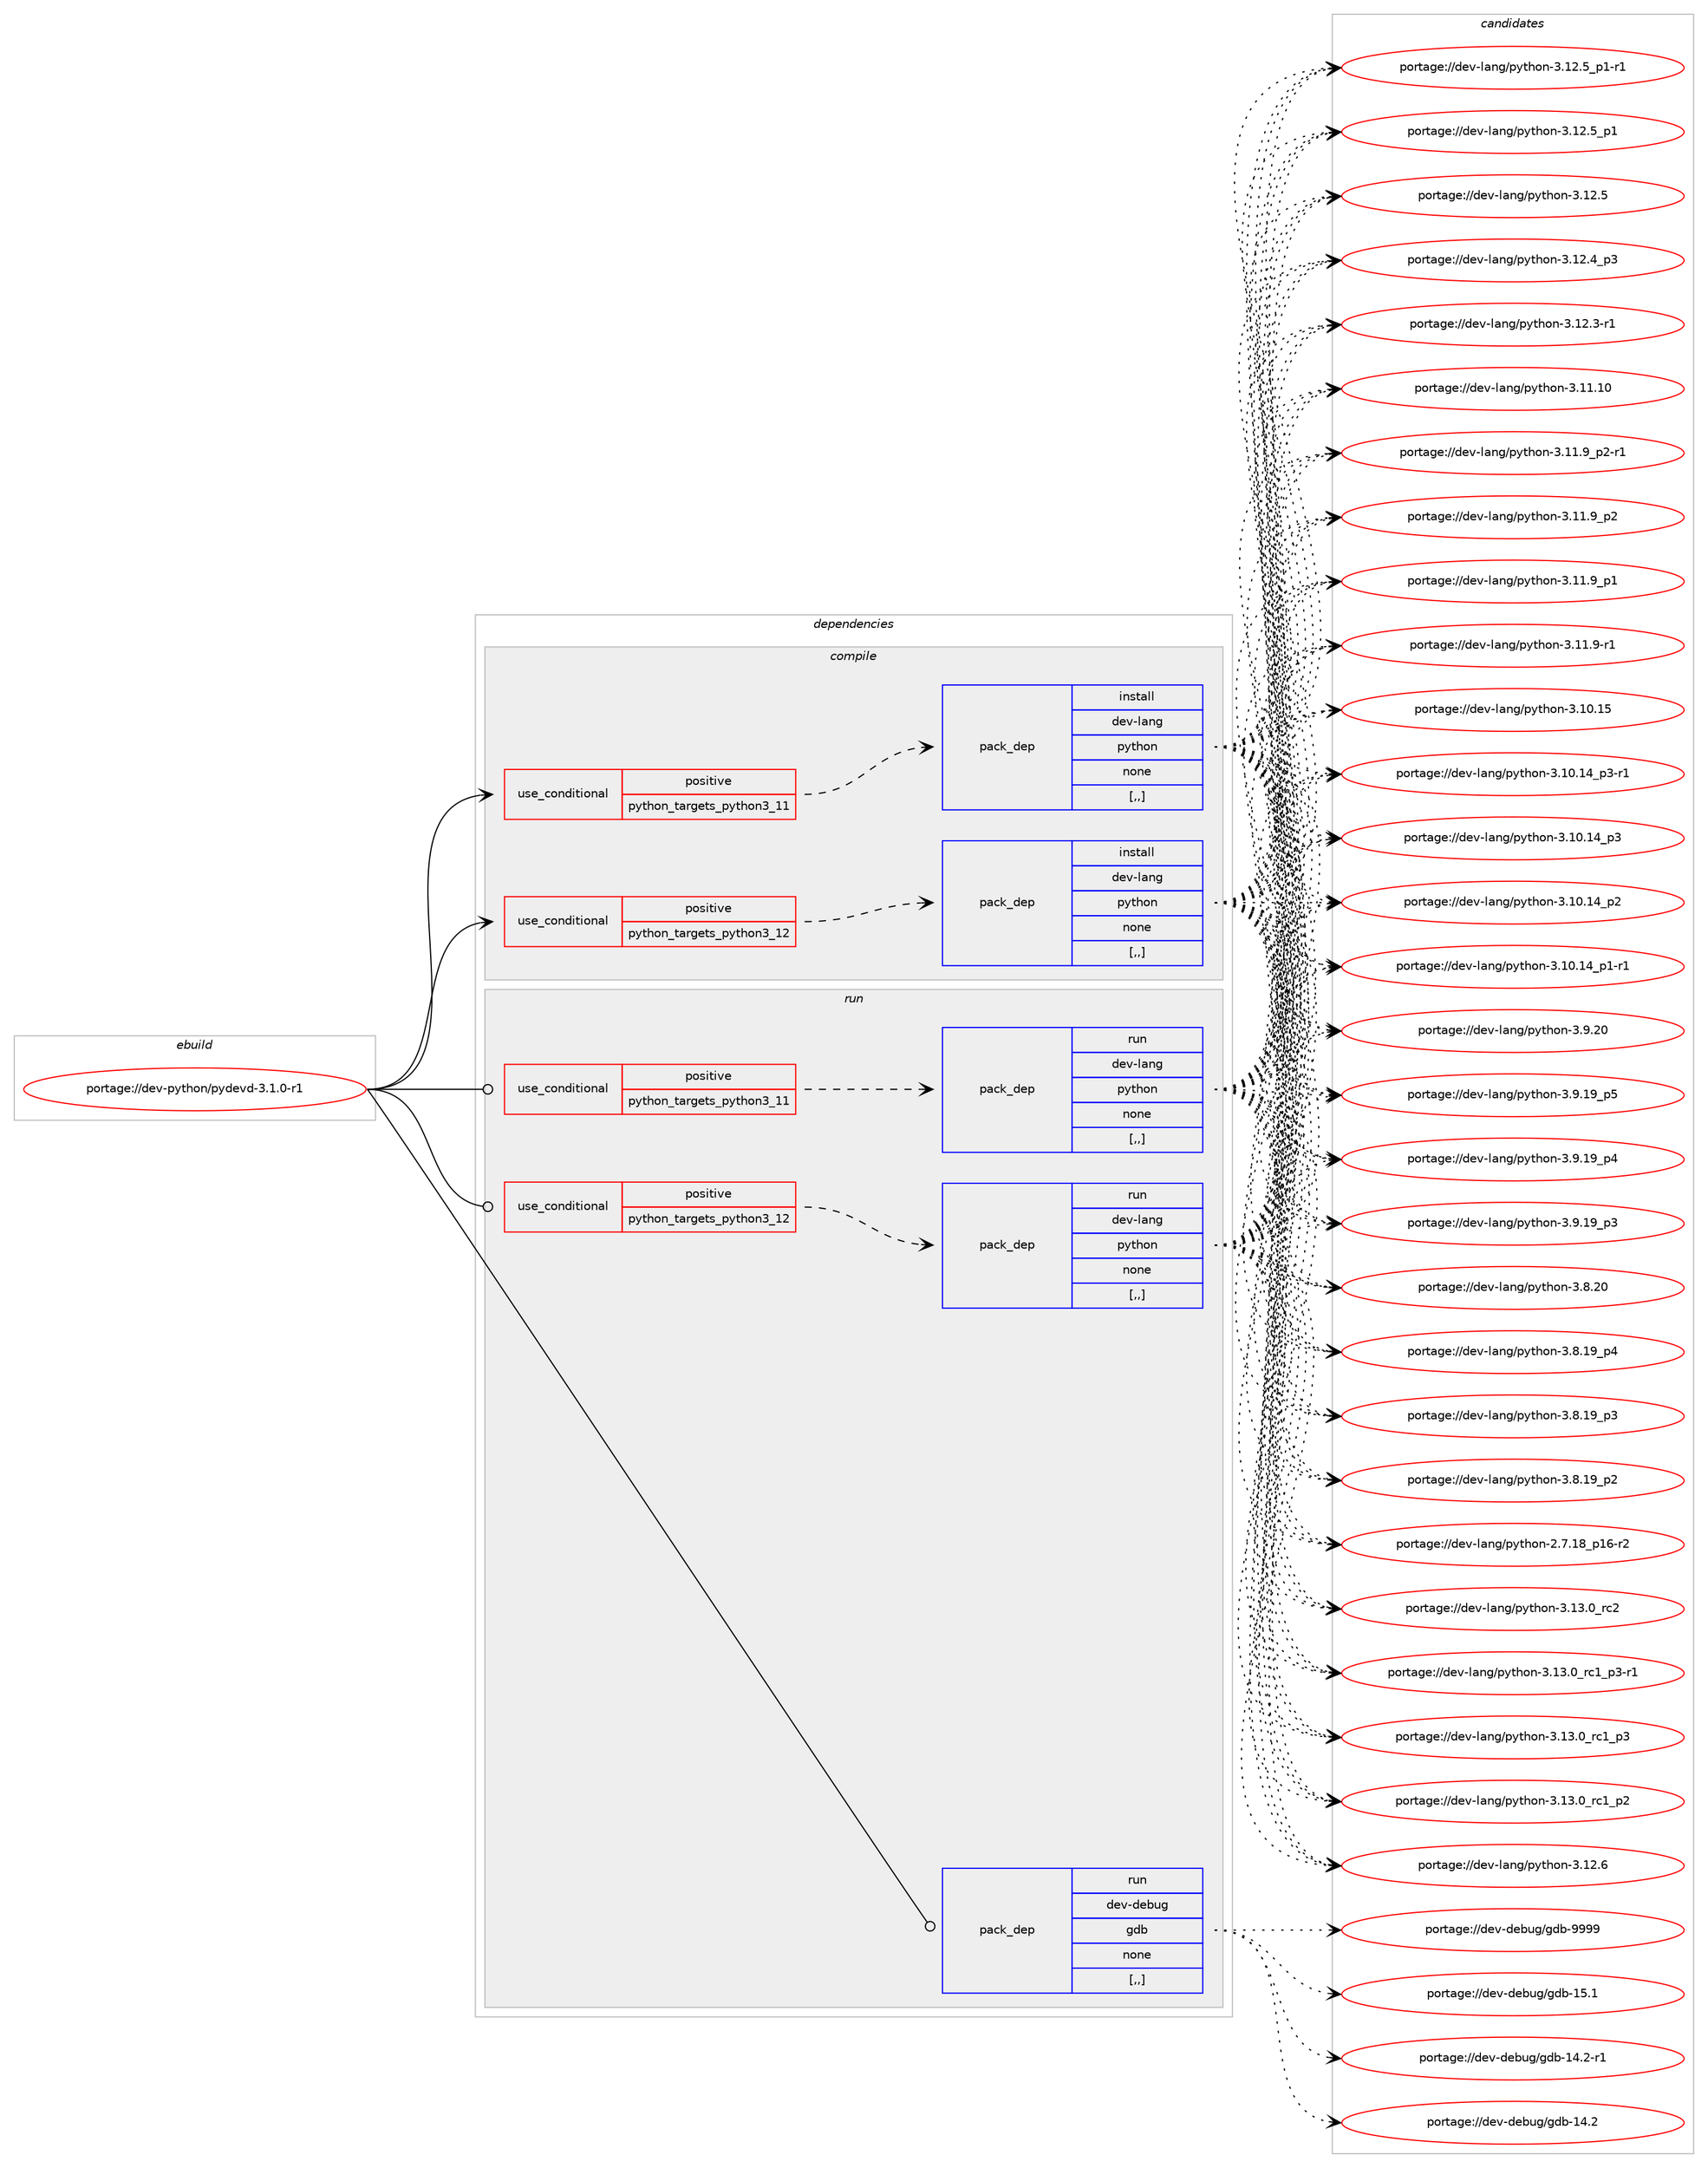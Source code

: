 digraph prolog {

# *************
# Graph options
# *************

newrank=true;
concentrate=true;
compound=true;
graph [rankdir=LR,fontname=Helvetica,fontsize=10,ranksep=1.5];#, ranksep=2.5, nodesep=0.2];
edge  [arrowhead=vee];
node  [fontname=Helvetica,fontsize=10];

# **********
# The ebuild
# **********

subgraph cluster_leftcol {
color=gray;
label=<<i>ebuild</i>>;
id [label="portage://dev-python/pydevd-3.1.0-r1", color=red, width=4, href="../dev-python/pydevd-3.1.0-r1.svg"];
}

# ****************
# The dependencies
# ****************

subgraph cluster_midcol {
color=gray;
label=<<i>dependencies</i>>;
subgraph cluster_compile {
fillcolor="#eeeeee";
style=filled;
label=<<i>compile</i>>;
subgraph cond167347 {
dependency651239 [label=<<TABLE BORDER="0" CELLBORDER="1" CELLSPACING="0" CELLPADDING="4"><TR><TD ROWSPAN="3" CELLPADDING="10">use_conditional</TD></TR><TR><TD>positive</TD></TR><TR><TD>python_targets_python3_11</TD></TR></TABLE>>, shape=none, color=red];
subgraph pack479071 {
dependency651240 [label=<<TABLE BORDER="0" CELLBORDER="1" CELLSPACING="0" CELLPADDING="4" WIDTH="220"><TR><TD ROWSPAN="6" CELLPADDING="30">pack_dep</TD></TR><TR><TD WIDTH="110">install</TD></TR><TR><TD>dev-lang</TD></TR><TR><TD>python</TD></TR><TR><TD>none</TD></TR><TR><TD>[,,]</TD></TR></TABLE>>, shape=none, color=blue];
}
dependency651239:e -> dependency651240:w [weight=20,style="dashed",arrowhead="vee"];
}
id:e -> dependency651239:w [weight=20,style="solid",arrowhead="vee"];
subgraph cond167348 {
dependency651241 [label=<<TABLE BORDER="0" CELLBORDER="1" CELLSPACING="0" CELLPADDING="4"><TR><TD ROWSPAN="3" CELLPADDING="10">use_conditional</TD></TR><TR><TD>positive</TD></TR><TR><TD>python_targets_python3_12</TD></TR></TABLE>>, shape=none, color=red];
subgraph pack479072 {
dependency651242 [label=<<TABLE BORDER="0" CELLBORDER="1" CELLSPACING="0" CELLPADDING="4" WIDTH="220"><TR><TD ROWSPAN="6" CELLPADDING="30">pack_dep</TD></TR><TR><TD WIDTH="110">install</TD></TR><TR><TD>dev-lang</TD></TR><TR><TD>python</TD></TR><TR><TD>none</TD></TR><TR><TD>[,,]</TD></TR></TABLE>>, shape=none, color=blue];
}
dependency651241:e -> dependency651242:w [weight=20,style="dashed",arrowhead="vee"];
}
id:e -> dependency651241:w [weight=20,style="solid",arrowhead="vee"];
}
subgraph cluster_compileandrun {
fillcolor="#eeeeee";
style=filled;
label=<<i>compile and run</i>>;
}
subgraph cluster_run {
fillcolor="#eeeeee";
style=filled;
label=<<i>run</i>>;
subgraph cond167349 {
dependency651243 [label=<<TABLE BORDER="0" CELLBORDER="1" CELLSPACING="0" CELLPADDING="4"><TR><TD ROWSPAN="3" CELLPADDING="10">use_conditional</TD></TR><TR><TD>positive</TD></TR><TR><TD>python_targets_python3_11</TD></TR></TABLE>>, shape=none, color=red];
subgraph pack479073 {
dependency651244 [label=<<TABLE BORDER="0" CELLBORDER="1" CELLSPACING="0" CELLPADDING="4" WIDTH="220"><TR><TD ROWSPAN="6" CELLPADDING="30">pack_dep</TD></TR><TR><TD WIDTH="110">run</TD></TR><TR><TD>dev-lang</TD></TR><TR><TD>python</TD></TR><TR><TD>none</TD></TR><TR><TD>[,,]</TD></TR></TABLE>>, shape=none, color=blue];
}
dependency651243:e -> dependency651244:w [weight=20,style="dashed",arrowhead="vee"];
}
id:e -> dependency651243:w [weight=20,style="solid",arrowhead="odot"];
subgraph cond167350 {
dependency651245 [label=<<TABLE BORDER="0" CELLBORDER="1" CELLSPACING="0" CELLPADDING="4"><TR><TD ROWSPAN="3" CELLPADDING="10">use_conditional</TD></TR><TR><TD>positive</TD></TR><TR><TD>python_targets_python3_12</TD></TR></TABLE>>, shape=none, color=red];
subgraph pack479074 {
dependency651246 [label=<<TABLE BORDER="0" CELLBORDER="1" CELLSPACING="0" CELLPADDING="4" WIDTH="220"><TR><TD ROWSPAN="6" CELLPADDING="30">pack_dep</TD></TR><TR><TD WIDTH="110">run</TD></TR><TR><TD>dev-lang</TD></TR><TR><TD>python</TD></TR><TR><TD>none</TD></TR><TR><TD>[,,]</TD></TR></TABLE>>, shape=none, color=blue];
}
dependency651245:e -> dependency651246:w [weight=20,style="dashed",arrowhead="vee"];
}
id:e -> dependency651245:w [weight=20,style="solid",arrowhead="odot"];
subgraph pack479075 {
dependency651247 [label=<<TABLE BORDER="0" CELLBORDER="1" CELLSPACING="0" CELLPADDING="4" WIDTH="220"><TR><TD ROWSPAN="6" CELLPADDING="30">pack_dep</TD></TR><TR><TD WIDTH="110">run</TD></TR><TR><TD>dev-debug</TD></TR><TR><TD>gdb</TD></TR><TR><TD>none</TD></TR><TR><TD>[,,]</TD></TR></TABLE>>, shape=none, color=blue];
}
id:e -> dependency651247:w [weight=20,style="solid",arrowhead="odot"];
}
}

# **************
# The candidates
# **************

subgraph cluster_choices {
rank=same;
color=gray;
label=<<i>candidates</i>>;

subgraph choice479071 {
color=black;
nodesep=1;
choice10010111845108971101034711212111610411111045514649514648951149950 [label="portage://dev-lang/python-3.13.0_rc2", color=red, width=4,href="../dev-lang/python-3.13.0_rc2.svg"];
choice1001011184510897110103471121211161041111104551464951464895114994995112514511449 [label="portage://dev-lang/python-3.13.0_rc1_p3-r1", color=red, width=4,href="../dev-lang/python-3.13.0_rc1_p3-r1.svg"];
choice100101118451089711010347112121116104111110455146495146489511499499511251 [label="portage://dev-lang/python-3.13.0_rc1_p3", color=red, width=4,href="../dev-lang/python-3.13.0_rc1_p3.svg"];
choice100101118451089711010347112121116104111110455146495146489511499499511250 [label="portage://dev-lang/python-3.13.0_rc1_p2", color=red, width=4,href="../dev-lang/python-3.13.0_rc1_p2.svg"];
choice10010111845108971101034711212111610411111045514649504654 [label="portage://dev-lang/python-3.12.6", color=red, width=4,href="../dev-lang/python-3.12.6.svg"];
choice1001011184510897110103471121211161041111104551464950465395112494511449 [label="portage://dev-lang/python-3.12.5_p1-r1", color=red, width=4,href="../dev-lang/python-3.12.5_p1-r1.svg"];
choice100101118451089711010347112121116104111110455146495046539511249 [label="portage://dev-lang/python-3.12.5_p1", color=red, width=4,href="../dev-lang/python-3.12.5_p1.svg"];
choice10010111845108971101034711212111610411111045514649504653 [label="portage://dev-lang/python-3.12.5", color=red, width=4,href="../dev-lang/python-3.12.5.svg"];
choice100101118451089711010347112121116104111110455146495046529511251 [label="portage://dev-lang/python-3.12.4_p3", color=red, width=4,href="../dev-lang/python-3.12.4_p3.svg"];
choice100101118451089711010347112121116104111110455146495046514511449 [label="portage://dev-lang/python-3.12.3-r1", color=red, width=4,href="../dev-lang/python-3.12.3-r1.svg"];
choice1001011184510897110103471121211161041111104551464949464948 [label="portage://dev-lang/python-3.11.10", color=red, width=4,href="../dev-lang/python-3.11.10.svg"];
choice1001011184510897110103471121211161041111104551464949465795112504511449 [label="portage://dev-lang/python-3.11.9_p2-r1", color=red, width=4,href="../dev-lang/python-3.11.9_p2-r1.svg"];
choice100101118451089711010347112121116104111110455146494946579511250 [label="portage://dev-lang/python-3.11.9_p2", color=red, width=4,href="../dev-lang/python-3.11.9_p2.svg"];
choice100101118451089711010347112121116104111110455146494946579511249 [label="portage://dev-lang/python-3.11.9_p1", color=red, width=4,href="../dev-lang/python-3.11.9_p1.svg"];
choice100101118451089711010347112121116104111110455146494946574511449 [label="portage://dev-lang/python-3.11.9-r1", color=red, width=4,href="../dev-lang/python-3.11.9-r1.svg"];
choice1001011184510897110103471121211161041111104551464948464953 [label="portage://dev-lang/python-3.10.15", color=red, width=4,href="../dev-lang/python-3.10.15.svg"];
choice100101118451089711010347112121116104111110455146494846495295112514511449 [label="portage://dev-lang/python-3.10.14_p3-r1", color=red, width=4,href="../dev-lang/python-3.10.14_p3-r1.svg"];
choice10010111845108971101034711212111610411111045514649484649529511251 [label="portage://dev-lang/python-3.10.14_p3", color=red, width=4,href="../dev-lang/python-3.10.14_p3.svg"];
choice10010111845108971101034711212111610411111045514649484649529511250 [label="portage://dev-lang/python-3.10.14_p2", color=red, width=4,href="../dev-lang/python-3.10.14_p2.svg"];
choice100101118451089711010347112121116104111110455146494846495295112494511449 [label="portage://dev-lang/python-3.10.14_p1-r1", color=red, width=4,href="../dev-lang/python-3.10.14_p1-r1.svg"];
choice10010111845108971101034711212111610411111045514657465048 [label="portage://dev-lang/python-3.9.20", color=red, width=4,href="../dev-lang/python-3.9.20.svg"];
choice100101118451089711010347112121116104111110455146574649579511253 [label="portage://dev-lang/python-3.9.19_p5", color=red, width=4,href="../dev-lang/python-3.9.19_p5.svg"];
choice100101118451089711010347112121116104111110455146574649579511252 [label="portage://dev-lang/python-3.9.19_p4", color=red, width=4,href="../dev-lang/python-3.9.19_p4.svg"];
choice100101118451089711010347112121116104111110455146574649579511251 [label="portage://dev-lang/python-3.9.19_p3", color=red, width=4,href="../dev-lang/python-3.9.19_p3.svg"];
choice10010111845108971101034711212111610411111045514656465048 [label="portage://dev-lang/python-3.8.20", color=red, width=4,href="../dev-lang/python-3.8.20.svg"];
choice100101118451089711010347112121116104111110455146564649579511252 [label="portage://dev-lang/python-3.8.19_p4", color=red, width=4,href="../dev-lang/python-3.8.19_p4.svg"];
choice100101118451089711010347112121116104111110455146564649579511251 [label="portage://dev-lang/python-3.8.19_p3", color=red, width=4,href="../dev-lang/python-3.8.19_p3.svg"];
choice100101118451089711010347112121116104111110455146564649579511250 [label="portage://dev-lang/python-3.8.19_p2", color=red, width=4,href="../dev-lang/python-3.8.19_p2.svg"];
choice100101118451089711010347112121116104111110455046554649569511249544511450 [label="portage://dev-lang/python-2.7.18_p16-r2", color=red, width=4,href="../dev-lang/python-2.7.18_p16-r2.svg"];
dependency651240:e -> choice10010111845108971101034711212111610411111045514649514648951149950:w [style=dotted,weight="100"];
dependency651240:e -> choice1001011184510897110103471121211161041111104551464951464895114994995112514511449:w [style=dotted,weight="100"];
dependency651240:e -> choice100101118451089711010347112121116104111110455146495146489511499499511251:w [style=dotted,weight="100"];
dependency651240:e -> choice100101118451089711010347112121116104111110455146495146489511499499511250:w [style=dotted,weight="100"];
dependency651240:e -> choice10010111845108971101034711212111610411111045514649504654:w [style=dotted,weight="100"];
dependency651240:e -> choice1001011184510897110103471121211161041111104551464950465395112494511449:w [style=dotted,weight="100"];
dependency651240:e -> choice100101118451089711010347112121116104111110455146495046539511249:w [style=dotted,weight="100"];
dependency651240:e -> choice10010111845108971101034711212111610411111045514649504653:w [style=dotted,weight="100"];
dependency651240:e -> choice100101118451089711010347112121116104111110455146495046529511251:w [style=dotted,weight="100"];
dependency651240:e -> choice100101118451089711010347112121116104111110455146495046514511449:w [style=dotted,weight="100"];
dependency651240:e -> choice1001011184510897110103471121211161041111104551464949464948:w [style=dotted,weight="100"];
dependency651240:e -> choice1001011184510897110103471121211161041111104551464949465795112504511449:w [style=dotted,weight="100"];
dependency651240:e -> choice100101118451089711010347112121116104111110455146494946579511250:w [style=dotted,weight="100"];
dependency651240:e -> choice100101118451089711010347112121116104111110455146494946579511249:w [style=dotted,weight="100"];
dependency651240:e -> choice100101118451089711010347112121116104111110455146494946574511449:w [style=dotted,weight="100"];
dependency651240:e -> choice1001011184510897110103471121211161041111104551464948464953:w [style=dotted,weight="100"];
dependency651240:e -> choice100101118451089711010347112121116104111110455146494846495295112514511449:w [style=dotted,weight="100"];
dependency651240:e -> choice10010111845108971101034711212111610411111045514649484649529511251:w [style=dotted,weight="100"];
dependency651240:e -> choice10010111845108971101034711212111610411111045514649484649529511250:w [style=dotted,weight="100"];
dependency651240:e -> choice100101118451089711010347112121116104111110455146494846495295112494511449:w [style=dotted,weight="100"];
dependency651240:e -> choice10010111845108971101034711212111610411111045514657465048:w [style=dotted,weight="100"];
dependency651240:e -> choice100101118451089711010347112121116104111110455146574649579511253:w [style=dotted,weight="100"];
dependency651240:e -> choice100101118451089711010347112121116104111110455146574649579511252:w [style=dotted,weight="100"];
dependency651240:e -> choice100101118451089711010347112121116104111110455146574649579511251:w [style=dotted,weight="100"];
dependency651240:e -> choice10010111845108971101034711212111610411111045514656465048:w [style=dotted,weight="100"];
dependency651240:e -> choice100101118451089711010347112121116104111110455146564649579511252:w [style=dotted,weight="100"];
dependency651240:e -> choice100101118451089711010347112121116104111110455146564649579511251:w [style=dotted,weight="100"];
dependency651240:e -> choice100101118451089711010347112121116104111110455146564649579511250:w [style=dotted,weight="100"];
dependency651240:e -> choice100101118451089711010347112121116104111110455046554649569511249544511450:w [style=dotted,weight="100"];
}
subgraph choice479072 {
color=black;
nodesep=1;
choice10010111845108971101034711212111610411111045514649514648951149950 [label="portage://dev-lang/python-3.13.0_rc2", color=red, width=4,href="../dev-lang/python-3.13.0_rc2.svg"];
choice1001011184510897110103471121211161041111104551464951464895114994995112514511449 [label="portage://dev-lang/python-3.13.0_rc1_p3-r1", color=red, width=4,href="../dev-lang/python-3.13.0_rc1_p3-r1.svg"];
choice100101118451089711010347112121116104111110455146495146489511499499511251 [label="portage://dev-lang/python-3.13.0_rc1_p3", color=red, width=4,href="../dev-lang/python-3.13.0_rc1_p3.svg"];
choice100101118451089711010347112121116104111110455146495146489511499499511250 [label="portage://dev-lang/python-3.13.0_rc1_p2", color=red, width=4,href="../dev-lang/python-3.13.0_rc1_p2.svg"];
choice10010111845108971101034711212111610411111045514649504654 [label="portage://dev-lang/python-3.12.6", color=red, width=4,href="../dev-lang/python-3.12.6.svg"];
choice1001011184510897110103471121211161041111104551464950465395112494511449 [label="portage://dev-lang/python-3.12.5_p1-r1", color=red, width=4,href="../dev-lang/python-3.12.5_p1-r1.svg"];
choice100101118451089711010347112121116104111110455146495046539511249 [label="portage://dev-lang/python-3.12.5_p1", color=red, width=4,href="../dev-lang/python-3.12.5_p1.svg"];
choice10010111845108971101034711212111610411111045514649504653 [label="portage://dev-lang/python-3.12.5", color=red, width=4,href="../dev-lang/python-3.12.5.svg"];
choice100101118451089711010347112121116104111110455146495046529511251 [label="portage://dev-lang/python-3.12.4_p3", color=red, width=4,href="../dev-lang/python-3.12.4_p3.svg"];
choice100101118451089711010347112121116104111110455146495046514511449 [label="portage://dev-lang/python-3.12.3-r1", color=red, width=4,href="../dev-lang/python-3.12.3-r1.svg"];
choice1001011184510897110103471121211161041111104551464949464948 [label="portage://dev-lang/python-3.11.10", color=red, width=4,href="../dev-lang/python-3.11.10.svg"];
choice1001011184510897110103471121211161041111104551464949465795112504511449 [label="portage://dev-lang/python-3.11.9_p2-r1", color=red, width=4,href="../dev-lang/python-3.11.9_p2-r1.svg"];
choice100101118451089711010347112121116104111110455146494946579511250 [label="portage://dev-lang/python-3.11.9_p2", color=red, width=4,href="../dev-lang/python-3.11.9_p2.svg"];
choice100101118451089711010347112121116104111110455146494946579511249 [label="portage://dev-lang/python-3.11.9_p1", color=red, width=4,href="../dev-lang/python-3.11.9_p1.svg"];
choice100101118451089711010347112121116104111110455146494946574511449 [label="portage://dev-lang/python-3.11.9-r1", color=red, width=4,href="../dev-lang/python-3.11.9-r1.svg"];
choice1001011184510897110103471121211161041111104551464948464953 [label="portage://dev-lang/python-3.10.15", color=red, width=4,href="../dev-lang/python-3.10.15.svg"];
choice100101118451089711010347112121116104111110455146494846495295112514511449 [label="portage://dev-lang/python-3.10.14_p3-r1", color=red, width=4,href="../dev-lang/python-3.10.14_p3-r1.svg"];
choice10010111845108971101034711212111610411111045514649484649529511251 [label="portage://dev-lang/python-3.10.14_p3", color=red, width=4,href="../dev-lang/python-3.10.14_p3.svg"];
choice10010111845108971101034711212111610411111045514649484649529511250 [label="portage://dev-lang/python-3.10.14_p2", color=red, width=4,href="../dev-lang/python-3.10.14_p2.svg"];
choice100101118451089711010347112121116104111110455146494846495295112494511449 [label="portage://dev-lang/python-3.10.14_p1-r1", color=red, width=4,href="../dev-lang/python-3.10.14_p1-r1.svg"];
choice10010111845108971101034711212111610411111045514657465048 [label="portage://dev-lang/python-3.9.20", color=red, width=4,href="../dev-lang/python-3.9.20.svg"];
choice100101118451089711010347112121116104111110455146574649579511253 [label="portage://dev-lang/python-3.9.19_p5", color=red, width=4,href="../dev-lang/python-3.9.19_p5.svg"];
choice100101118451089711010347112121116104111110455146574649579511252 [label="portage://dev-lang/python-3.9.19_p4", color=red, width=4,href="../dev-lang/python-3.9.19_p4.svg"];
choice100101118451089711010347112121116104111110455146574649579511251 [label="portage://dev-lang/python-3.9.19_p3", color=red, width=4,href="../dev-lang/python-3.9.19_p3.svg"];
choice10010111845108971101034711212111610411111045514656465048 [label="portage://dev-lang/python-3.8.20", color=red, width=4,href="../dev-lang/python-3.8.20.svg"];
choice100101118451089711010347112121116104111110455146564649579511252 [label="portage://dev-lang/python-3.8.19_p4", color=red, width=4,href="../dev-lang/python-3.8.19_p4.svg"];
choice100101118451089711010347112121116104111110455146564649579511251 [label="portage://dev-lang/python-3.8.19_p3", color=red, width=4,href="../dev-lang/python-3.8.19_p3.svg"];
choice100101118451089711010347112121116104111110455146564649579511250 [label="portage://dev-lang/python-3.8.19_p2", color=red, width=4,href="../dev-lang/python-3.8.19_p2.svg"];
choice100101118451089711010347112121116104111110455046554649569511249544511450 [label="portage://dev-lang/python-2.7.18_p16-r2", color=red, width=4,href="../dev-lang/python-2.7.18_p16-r2.svg"];
dependency651242:e -> choice10010111845108971101034711212111610411111045514649514648951149950:w [style=dotted,weight="100"];
dependency651242:e -> choice1001011184510897110103471121211161041111104551464951464895114994995112514511449:w [style=dotted,weight="100"];
dependency651242:e -> choice100101118451089711010347112121116104111110455146495146489511499499511251:w [style=dotted,weight="100"];
dependency651242:e -> choice100101118451089711010347112121116104111110455146495146489511499499511250:w [style=dotted,weight="100"];
dependency651242:e -> choice10010111845108971101034711212111610411111045514649504654:w [style=dotted,weight="100"];
dependency651242:e -> choice1001011184510897110103471121211161041111104551464950465395112494511449:w [style=dotted,weight="100"];
dependency651242:e -> choice100101118451089711010347112121116104111110455146495046539511249:w [style=dotted,weight="100"];
dependency651242:e -> choice10010111845108971101034711212111610411111045514649504653:w [style=dotted,weight="100"];
dependency651242:e -> choice100101118451089711010347112121116104111110455146495046529511251:w [style=dotted,weight="100"];
dependency651242:e -> choice100101118451089711010347112121116104111110455146495046514511449:w [style=dotted,weight="100"];
dependency651242:e -> choice1001011184510897110103471121211161041111104551464949464948:w [style=dotted,weight="100"];
dependency651242:e -> choice1001011184510897110103471121211161041111104551464949465795112504511449:w [style=dotted,weight="100"];
dependency651242:e -> choice100101118451089711010347112121116104111110455146494946579511250:w [style=dotted,weight="100"];
dependency651242:e -> choice100101118451089711010347112121116104111110455146494946579511249:w [style=dotted,weight="100"];
dependency651242:e -> choice100101118451089711010347112121116104111110455146494946574511449:w [style=dotted,weight="100"];
dependency651242:e -> choice1001011184510897110103471121211161041111104551464948464953:w [style=dotted,weight="100"];
dependency651242:e -> choice100101118451089711010347112121116104111110455146494846495295112514511449:w [style=dotted,weight="100"];
dependency651242:e -> choice10010111845108971101034711212111610411111045514649484649529511251:w [style=dotted,weight="100"];
dependency651242:e -> choice10010111845108971101034711212111610411111045514649484649529511250:w [style=dotted,weight="100"];
dependency651242:e -> choice100101118451089711010347112121116104111110455146494846495295112494511449:w [style=dotted,weight="100"];
dependency651242:e -> choice10010111845108971101034711212111610411111045514657465048:w [style=dotted,weight="100"];
dependency651242:e -> choice100101118451089711010347112121116104111110455146574649579511253:w [style=dotted,weight="100"];
dependency651242:e -> choice100101118451089711010347112121116104111110455146574649579511252:w [style=dotted,weight="100"];
dependency651242:e -> choice100101118451089711010347112121116104111110455146574649579511251:w [style=dotted,weight="100"];
dependency651242:e -> choice10010111845108971101034711212111610411111045514656465048:w [style=dotted,weight="100"];
dependency651242:e -> choice100101118451089711010347112121116104111110455146564649579511252:w [style=dotted,weight="100"];
dependency651242:e -> choice100101118451089711010347112121116104111110455146564649579511251:w [style=dotted,weight="100"];
dependency651242:e -> choice100101118451089711010347112121116104111110455146564649579511250:w [style=dotted,weight="100"];
dependency651242:e -> choice100101118451089711010347112121116104111110455046554649569511249544511450:w [style=dotted,weight="100"];
}
subgraph choice479073 {
color=black;
nodesep=1;
choice10010111845108971101034711212111610411111045514649514648951149950 [label="portage://dev-lang/python-3.13.0_rc2", color=red, width=4,href="../dev-lang/python-3.13.0_rc2.svg"];
choice1001011184510897110103471121211161041111104551464951464895114994995112514511449 [label="portage://dev-lang/python-3.13.0_rc1_p3-r1", color=red, width=4,href="../dev-lang/python-3.13.0_rc1_p3-r1.svg"];
choice100101118451089711010347112121116104111110455146495146489511499499511251 [label="portage://dev-lang/python-3.13.0_rc1_p3", color=red, width=4,href="../dev-lang/python-3.13.0_rc1_p3.svg"];
choice100101118451089711010347112121116104111110455146495146489511499499511250 [label="portage://dev-lang/python-3.13.0_rc1_p2", color=red, width=4,href="../dev-lang/python-3.13.0_rc1_p2.svg"];
choice10010111845108971101034711212111610411111045514649504654 [label="portage://dev-lang/python-3.12.6", color=red, width=4,href="../dev-lang/python-3.12.6.svg"];
choice1001011184510897110103471121211161041111104551464950465395112494511449 [label="portage://dev-lang/python-3.12.5_p1-r1", color=red, width=4,href="../dev-lang/python-3.12.5_p1-r1.svg"];
choice100101118451089711010347112121116104111110455146495046539511249 [label="portage://dev-lang/python-3.12.5_p1", color=red, width=4,href="../dev-lang/python-3.12.5_p1.svg"];
choice10010111845108971101034711212111610411111045514649504653 [label="portage://dev-lang/python-3.12.5", color=red, width=4,href="../dev-lang/python-3.12.5.svg"];
choice100101118451089711010347112121116104111110455146495046529511251 [label="portage://dev-lang/python-3.12.4_p3", color=red, width=4,href="../dev-lang/python-3.12.4_p3.svg"];
choice100101118451089711010347112121116104111110455146495046514511449 [label="portage://dev-lang/python-3.12.3-r1", color=red, width=4,href="../dev-lang/python-3.12.3-r1.svg"];
choice1001011184510897110103471121211161041111104551464949464948 [label="portage://dev-lang/python-3.11.10", color=red, width=4,href="../dev-lang/python-3.11.10.svg"];
choice1001011184510897110103471121211161041111104551464949465795112504511449 [label="portage://dev-lang/python-3.11.9_p2-r1", color=red, width=4,href="../dev-lang/python-3.11.9_p2-r1.svg"];
choice100101118451089711010347112121116104111110455146494946579511250 [label="portage://dev-lang/python-3.11.9_p2", color=red, width=4,href="../dev-lang/python-3.11.9_p2.svg"];
choice100101118451089711010347112121116104111110455146494946579511249 [label="portage://dev-lang/python-3.11.9_p1", color=red, width=4,href="../dev-lang/python-3.11.9_p1.svg"];
choice100101118451089711010347112121116104111110455146494946574511449 [label="portage://dev-lang/python-3.11.9-r1", color=red, width=4,href="../dev-lang/python-3.11.9-r1.svg"];
choice1001011184510897110103471121211161041111104551464948464953 [label="portage://dev-lang/python-3.10.15", color=red, width=4,href="../dev-lang/python-3.10.15.svg"];
choice100101118451089711010347112121116104111110455146494846495295112514511449 [label="portage://dev-lang/python-3.10.14_p3-r1", color=red, width=4,href="../dev-lang/python-3.10.14_p3-r1.svg"];
choice10010111845108971101034711212111610411111045514649484649529511251 [label="portage://dev-lang/python-3.10.14_p3", color=red, width=4,href="../dev-lang/python-3.10.14_p3.svg"];
choice10010111845108971101034711212111610411111045514649484649529511250 [label="portage://dev-lang/python-3.10.14_p2", color=red, width=4,href="../dev-lang/python-3.10.14_p2.svg"];
choice100101118451089711010347112121116104111110455146494846495295112494511449 [label="portage://dev-lang/python-3.10.14_p1-r1", color=red, width=4,href="../dev-lang/python-3.10.14_p1-r1.svg"];
choice10010111845108971101034711212111610411111045514657465048 [label="portage://dev-lang/python-3.9.20", color=red, width=4,href="../dev-lang/python-3.9.20.svg"];
choice100101118451089711010347112121116104111110455146574649579511253 [label="portage://dev-lang/python-3.9.19_p5", color=red, width=4,href="../dev-lang/python-3.9.19_p5.svg"];
choice100101118451089711010347112121116104111110455146574649579511252 [label="portage://dev-lang/python-3.9.19_p4", color=red, width=4,href="../dev-lang/python-3.9.19_p4.svg"];
choice100101118451089711010347112121116104111110455146574649579511251 [label="portage://dev-lang/python-3.9.19_p3", color=red, width=4,href="../dev-lang/python-3.9.19_p3.svg"];
choice10010111845108971101034711212111610411111045514656465048 [label="portage://dev-lang/python-3.8.20", color=red, width=4,href="../dev-lang/python-3.8.20.svg"];
choice100101118451089711010347112121116104111110455146564649579511252 [label="portage://dev-lang/python-3.8.19_p4", color=red, width=4,href="../dev-lang/python-3.8.19_p4.svg"];
choice100101118451089711010347112121116104111110455146564649579511251 [label="portage://dev-lang/python-3.8.19_p3", color=red, width=4,href="../dev-lang/python-3.8.19_p3.svg"];
choice100101118451089711010347112121116104111110455146564649579511250 [label="portage://dev-lang/python-3.8.19_p2", color=red, width=4,href="../dev-lang/python-3.8.19_p2.svg"];
choice100101118451089711010347112121116104111110455046554649569511249544511450 [label="portage://dev-lang/python-2.7.18_p16-r2", color=red, width=4,href="../dev-lang/python-2.7.18_p16-r2.svg"];
dependency651244:e -> choice10010111845108971101034711212111610411111045514649514648951149950:w [style=dotted,weight="100"];
dependency651244:e -> choice1001011184510897110103471121211161041111104551464951464895114994995112514511449:w [style=dotted,weight="100"];
dependency651244:e -> choice100101118451089711010347112121116104111110455146495146489511499499511251:w [style=dotted,weight="100"];
dependency651244:e -> choice100101118451089711010347112121116104111110455146495146489511499499511250:w [style=dotted,weight="100"];
dependency651244:e -> choice10010111845108971101034711212111610411111045514649504654:w [style=dotted,weight="100"];
dependency651244:e -> choice1001011184510897110103471121211161041111104551464950465395112494511449:w [style=dotted,weight="100"];
dependency651244:e -> choice100101118451089711010347112121116104111110455146495046539511249:w [style=dotted,weight="100"];
dependency651244:e -> choice10010111845108971101034711212111610411111045514649504653:w [style=dotted,weight="100"];
dependency651244:e -> choice100101118451089711010347112121116104111110455146495046529511251:w [style=dotted,weight="100"];
dependency651244:e -> choice100101118451089711010347112121116104111110455146495046514511449:w [style=dotted,weight="100"];
dependency651244:e -> choice1001011184510897110103471121211161041111104551464949464948:w [style=dotted,weight="100"];
dependency651244:e -> choice1001011184510897110103471121211161041111104551464949465795112504511449:w [style=dotted,weight="100"];
dependency651244:e -> choice100101118451089711010347112121116104111110455146494946579511250:w [style=dotted,weight="100"];
dependency651244:e -> choice100101118451089711010347112121116104111110455146494946579511249:w [style=dotted,weight="100"];
dependency651244:e -> choice100101118451089711010347112121116104111110455146494946574511449:w [style=dotted,weight="100"];
dependency651244:e -> choice1001011184510897110103471121211161041111104551464948464953:w [style=dotted,weight="100"];
dependency651244:e -> choice100101118451089711010347112121116104111110455146494846495295112514511449:w [style=dotted,weight="100"];
dependency651244:e -> choice10010111845108971101034711212111610411111045514649484649529511251:w [style=dotted,weight="100"];
dependency651244:e -> choice10010111845108971101034711212111610411111045514649484649529511250:w [style=dotted,weight="100"];
dependency651244:e -> choice100101118451089711010347112121116104111110455146494846495295112494511449:w [style=dotted,weight="100"];
dependency651244:e -> choice10010111845108971101034711212111610411111045514657465048:w [style=dotted,weight="100"];
dependency651244:e -> choice100101118451089711010347112121116104111110455146574649579511253:w [style=dotted,weight="100"];
dependency651244:e -> choice100101118451089711010347112121116104111110455146574649579511252:w [style=dotted,weight="100"];
dependency651244:e -> choice100101118451089711010347112121116104111110455146574649579511251:w [style=dotted,weight="100"];
dependency651244:e -> choice10010111845108971101034711212111610411111045514656465048:w [style=dotted,weight="100"];
dependency651244:e -> choice100101118451089711010347112121116104111110455146564649579511252:w [style=dotted,weight="100"];
dependency651244:e -> choice100101118451089711010347112121116104111110455146564649579511251:w [style=dotted,weight="100"];
dependency651244:e -> choice100101118451089711010347112121116104111110455146564649579511250:w [style=dotted,weight="100"];
dependency651244:e -> choice100101118451089711010347112121116104111110455046554649569511249544511450:w [style=dotted,weight="100"];
}
subgraph choice479074 {
color=black;
nodesep=1;
choice10010111845108971101034711212111610411111045514649514648951149950 [label="portage://dev-lang/python-3.13.0_rc2", color=red, width=4,href="../dev-lang/python-3.13.0_rc2.svg"];
choice1001011184510897110103471121211161041111104551464951464895114994995112514511449 [label="portage://dev-lang/python-3.13.0_rc1_p3-r1", color=red, width=4,href="../dev-lang/python-3.13.0_rc1_p3-r1.svg"];
choice100101118451089711010347112121116104111110455146495146489511499499511251 [label="portage://dev-lang/python-3.13.0_rc1_p3", color=red, width=4,href="../dev-lang/python-3.13.0_rc1_p3.svg"];
choice100101118451089711010347112121116104111110455146495146489511499499511250 [label="portage://dev-lang/python-3.13.0_rc1_p2", color=red, width=4,href="../dev-lang/python-3.13.0_rc1_p2.svg"];
choice10010111845108971101034711212111610411111045514649504654 [label="portage://dev-lang/python-3.12.6", color=red, width=4,href="../dev-lang/python-3.12.6.svg"];
choice1001011184510897110103471121211161041111104551464950465395112494511449 [label="portage://dev-lang/python-3.12.5_p1-r1", color=red, width=4,href="../dev-lang/python-3.12.5_p1-r1.svg"];
choice100101118451089711010347112121116104111110455146495046539511249 [label="portage://dev-lang/python-3.12.5_p1", color=red, width=4,href="../dev-lang/python-3.12.5_p1.svg"];
choice10010111845108971101034711212111610411111045514649504653 [label="portage://dev-lang/python-3.12.5", color=red, width=4,href="../dev-lang/python-3.12.5.svg"];
choice100101118451089711010347112121116104111110455146495046529511251 [label="portage://dev-lang/python-3.12.4_p3", color=red, width=4,href="../dev-lang/python-3.12.4_p3.svg"];
choice100101118451089711010347112121116104111110455146495046514511449 [label="portage://dev-lang/python-3.12.3-r1", color=red, width=4,href="../dev-lang/python-3.12.3-r1.svg"];
choice1001011184510897110103471121211161041111104551464949464948 [label="portage://dev-lang/python-3.11.10", color=red, width=4,href="../dev-lang/python-3.11.10.svg"];
choice1001011184510897110103471121211161041111104551464949465795112504511449 [label="portage://dev-lang/python-3.11.9_p2-r1", color=red, width=4,href="../dev-lang/python-3.11.9_p2-r1.svg"];
choice100101118451089711010347112121116104111110455146494946579511250 [label="portage://dev-lang/python-3.11.9_p2", color=red, width=4,href="../dev-lang/python-3.11.9_p2.svg"];
choice100101118451089711010347112121116104111110455146494946579511249 [label="portage://dev-lang/python-3.11.9_p1", color=red, width=4,href="../dev-lang/python-3.11.9_p1.svg"];
choice100101118451089711010347112121116104111110455146494946574511449 [label="portage://dev-lang/python-3.11.9-r1", color=red, width=4,href="../dev-lang/python-3.11.9-r1.svg"];
choice1001011184510897110103471121211161041111104551464948464953 [label="portage://dev-lang/python-3.10.15", color=red, width=4,href="../dev-lang/python-3.10.15.svg"];
choice100101118451089711010347112121116104111110455146494846495295112514511449 [label="portage://dev-lang/python-3.10.14_p3-r1", color=red, width=4,href="../dev-lang/python-3.10.14_p3-r1.svg"];
choice10010111845108971101034711212111610411111045514649484649529511251 [label="portage://dev-lang/python-3.10.14_p3", color=red, width=4,href="../dev-lang/python-3.10.14_p3.svg"];
choice10010111845108971101034711212111610411111045514649484649529511250 [label="portage://dev-lang/python-3.10.14_p2", color=red, width=4,href="../dev-lang/python-3.10.14_p2.svg"];
choice100101118451089711010347112121116104111110455146494846495295112494511449 [label="portage://dev-lang/python-3.10.14_p1-r1", color=red, width=4,href="../dev-lang/python-3.10.14_p1-r1.svg"];
choice10010111845108971101034711212111610411111045514657465048 [label="portage://dev-lang/python-3.9.20", color=red, width=4,href="../dev-lang/python-3.9.20.svg"];
choice100101118451089711010347112121116104111110455146574649579511253 [label="portage://dev-lang/python-3.9.19_p5", color=red, width=4,href="../dev-lang/python-3.9.19_p5.svg"];
choice100101118451089711010347112121116104111110455146574649579511252 [label="portage://dev-lang/python-3.9.19_p4", color=red, width=4,href="../dev-lang/python-3.9.19_p4.svg"];
choice100101118451089711010347112121116104111110455146574649579511251 [label="portage://dev-lang/python-3.9.19_p3", color=red, width=4,href="../dev-lang/python-3.9.19_p3.svg"];
choice10010111845108971101034711212111610411111045514656465048 [label="portage://dev-lang/python-3.8.20", color=red, width=4,href="../dev-lang/python-3.8.20.svg"];
choice100101118451089711010347112121116104111110455146564649579511252 [label="portage://dev-lang/python-3.8.19_p4", color=red, width=4,href="../dev-lang/python-3.8.19_p4.svg"];
choice100101118451089711010347112121116104111110455146564649579511251 [label="portage://dev-lang/python-3.8.19_p3", color=red, width=4,href="../dev-lang/python-3.8.19_p3.svg"];
choice100101118451089711010347112121116104111110455146564649579511250 [label="portage://dev-lang/python-3.8.19_p2", color=red, width=4,href="../dev-lang/python-3.8.19_p2.svg"];
choice100101118451089711010347112121116104111110455046554649569511249544511450 [label="portage://dev-lang/python-2.7.18_p16-r2", color=red, width=4,href="../dev-lang/python-2.7.18_p16-r2.svg"];
dependency651246:e -> choice10010111845108971101034711212111610411111045514649514648951149950:w [style=dotted,weight="100"];
dependency651246:e -> choice1001011184510897110103471121211161041111104551464951464895114994995112514511449:w [style=dotted,weight="100"];
dependency651246:e -> choice100101118451089711010347112121116104111110455146495146489511499499511251:w [style=dotted,weight="100"];
dependency651246:e -> choice100101118451089711010347112121116104111110455146495146489511499499511250:w [style=dotted,weight="100"];
dependency651246:e -> choice10010111845108971101034711212111610411111045514649504654:w [style=dotted,weight="100"];
dependency651246:e -> choice1001011184510897110103471121211161041111104551464950465395112494511449:w [style=dotted,weight="100"];
dependency651246:e -> choice100101118451089711010347112121116104111110455146495046539511249:w [style=dotted,weight="100"];
dependency651246:e -> choice10010111845108971101034711212111610411111045514649504653:w [style=dotted,weight="100"];
dependency651246:e -> choice100101118451089711010347112121116104111110455146495046529511251:w [style=dotted,weight="100"];
dependency651246:e -> choice100101118451089711010347112121116104111110455146495046514511449:w [style=dotted,weight="100"];
dependency651246:e -> choice1001011184510897110103471121211161041111104551464949464948:w [style=dotted,weight="100"];
dependency651246:e -> choice1001011184510897110103471121211161041111104551464949465795112504511449:w [style=dotted,weight="100"];
dependency651246:e -> choice100101118451089711010347112121116104111110455146494946579511250:w [style=dotted,weight="100"];
dependency651246:e -> choice100101118451089711010347112121116104111110455146494946579511249:w [style=dotted,weight="100"];
dependency651246:e -> choice100101118451089711010347112121116104111110455146494946574511449:w [style=dotted,weight="100"];
dependency651246:e -> choice1001011184510897110103471121211161041111104551464948464953:w [style=dotted,weight="100"];
dependency651246:e -> choice100101118451089711010347112121116104111110455146494846495295112514511449:w [style=dotted,weight="100"];
dependency651246:e -> choice10010111845108971101034711212111610411111045514649484649529511251:w [style=dotted,weight="100"];
dependency651246:e -> choice10010111845108971101034711212111610411111045514649484649529511250:w [style=dotted,weight="100"];
dependency651246:e -> choice100101118451089711010347112121116104111110455146494846495295112494511449:w [style=dotted,weight="100"];
dependency651246:e -> choice10010111845108971101034711212111610411111045514657465048:w [style=dotted,weight="100"];
dependency651246:e -> choice100101118451089711010347112121116104111110455146574649579511253:w [style=dotted,weight="100"];
dependency651246:e -> choice100101118451089711010347112121116104111110455146574649579511252:w [style=dotted,weight="100"];
dependency651246:e -> choice100101118451089711010347112121116104111110455146574649579511251:w [style=dotted,weight="100"];
dependency651246:e -> choice10010111845108971101034711212111610411111045514656465048:w [style=dotted,weight="100"];
dependency651246:e -> choice100101118451089711010347112121116104111110455146564649579511252:w [style=dotted,weight="100"];
dependency651246:e -> choice100101118451089711010347112121116104111110455146564649579511251:w [style=dotted,weight="100"];
dependency651246:e -> choice100101118451089711010347112121116104111110455146564649579511250:w [style=dotted,weight="100"];
dependency651246:e -> choice100101118451089711010347112121116104111110455046554649569511249544511450:w [style=dotted,weight="100"];
}
subgraph choice479075 {
color=black;
nodesep=1;
choice100101118451001019811710347103100984557575757 [label="portage://dev-debug/gdb-9999", color=red, width=4,href="../dev-debug/gdb-9999.svg"];
choice100101118451001019811710347103100984549534649 [label="portage://dev-debug/gdb-15.1", color=red, width=4,href="../dev-debug/gdb-15.1.svg"];
choice1001011184510010198117103471031009845495246504511449 [label="portage://dev-debug/gdb-14.2-r1", color=red, width=4,href="../dev-debug/gdb-14.2-r1.svg"];
choice100101118451001019811710347103100984549524650 [label="portage://dev-debug/gdb-14.2", color=red, width=4,href="../dev-debug/gdb-14.2.svg"];
dependency651247:e -> choice100101118451001019811710347103100984557575757:w [style=dotted,weight="100"];
dependency651247:e -> choice100101118451001019811710347103100984549534649:w [style=dotted,weight="100"];
dependency651247:e -> choice1001011184510010198117103471031009845495246504511449:w [style=dotted,weight="100"];
dependency651247:e -> choice100101118451001019811710347103100984549524650:w [style=dotted,weight="100"];
}
}

}
